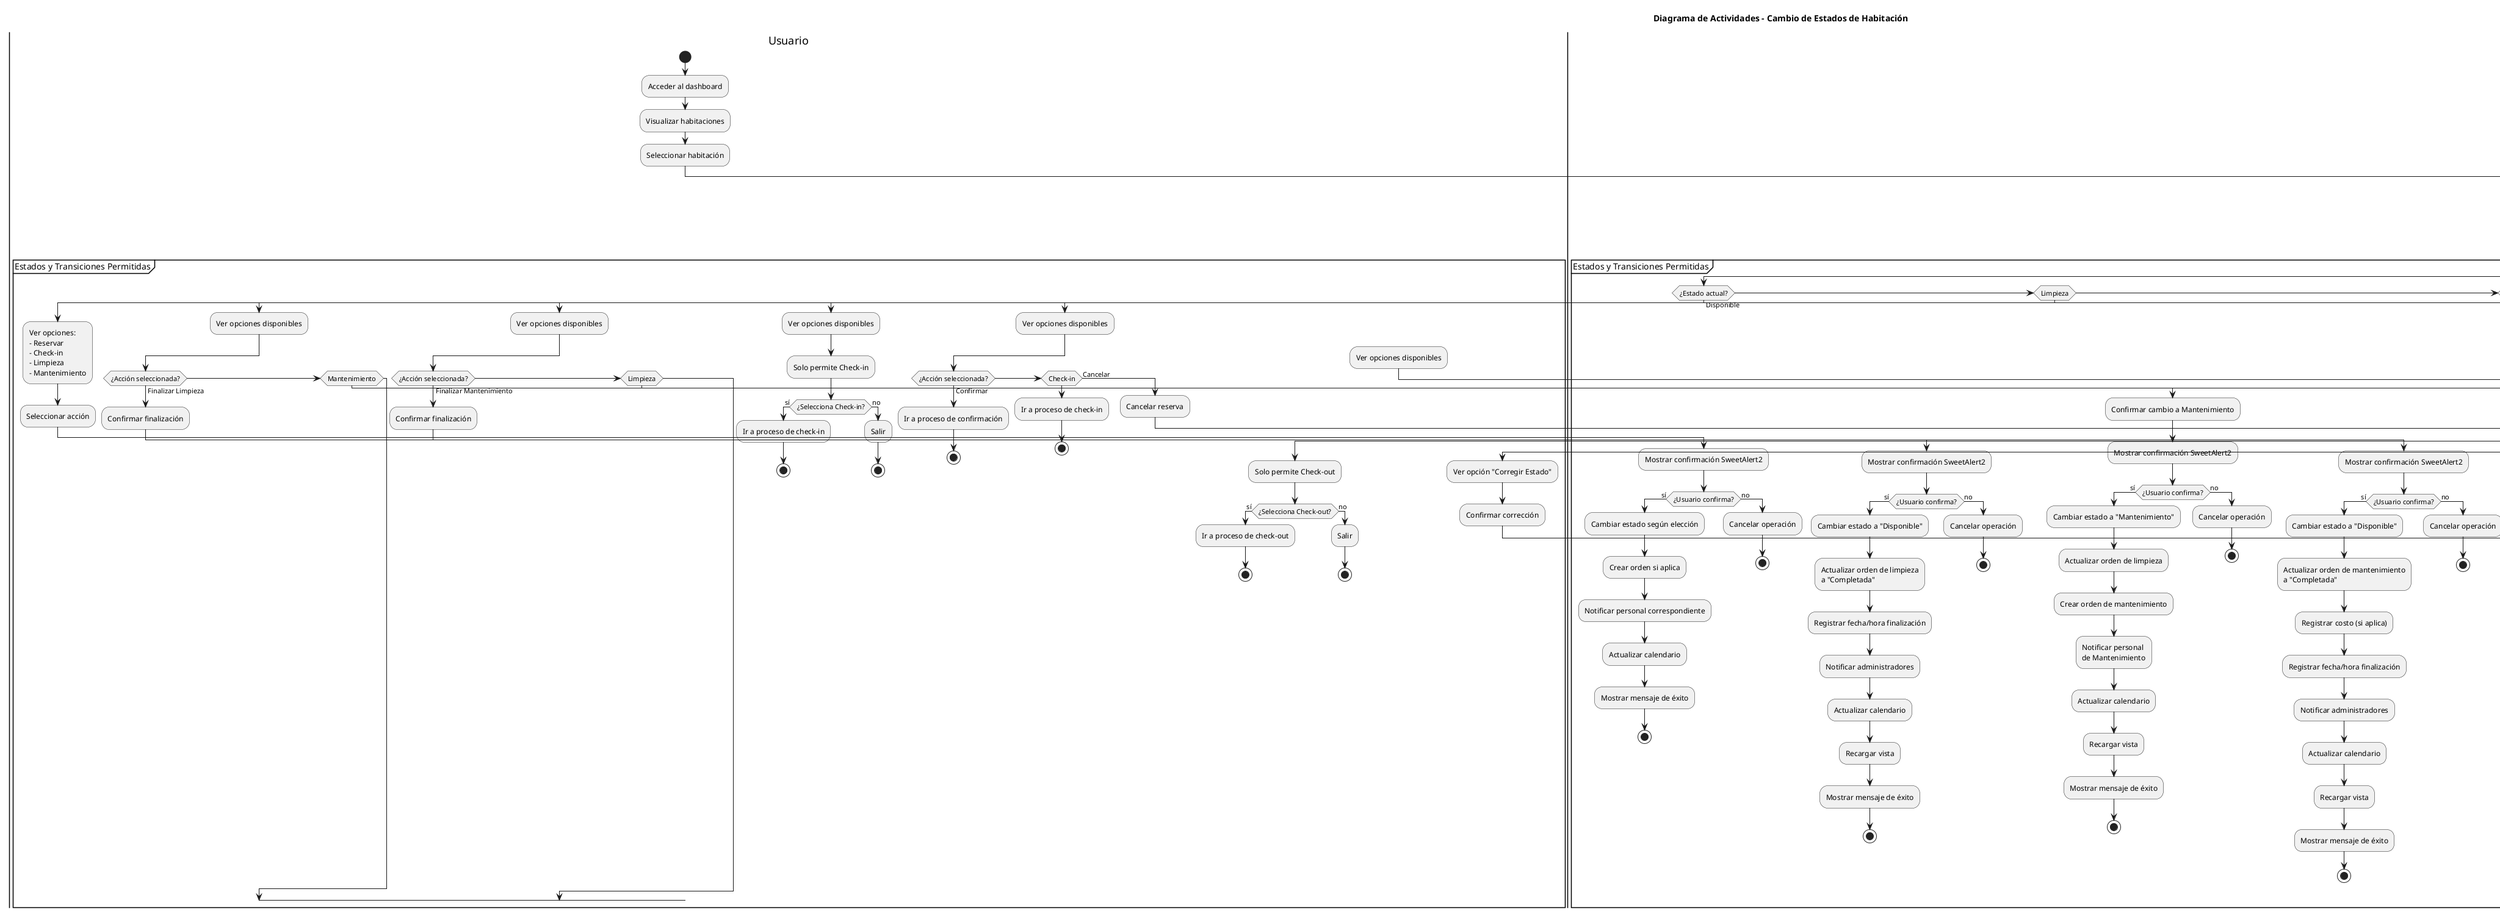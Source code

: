 @startuml Cambio_Estados_Habitacion
title Diagrama de Actividades - Cambio de Estados de Habitación

|Usuario|
start
:Acceder al dashboard;
:Visualizar habitaciones;
:Seleccionar habitación;

|Sistema|
:Verificar estado actual;

note right
  Estados posibles:
  - Disponible
  - Limpieza
  - Mantenimiento
  - Reservada-Confirmada
  - Reservada-Pendiente
  - Ocupada
end note

partition "Estados y Transiciones Permitidas" {
  
  if (¿Estado actual?) then (Disponible)
    |Usuario|
    :Ver opciones:
    - Reservar
    - Check-in
    - Limpieza
    - Mantenimiento;
    
    :Seleccionar acción;
    
    |Sistema|
    :Mostrar confirmación SweetAlert2;
    
    if (¿Usuario confirma?) then (sí)
      :Cambiar estado según elección;
      :Crear orden si aplica;
      :Notificar personal correspondiente;
      :Actualizar calendario;
      :Mostrar mensaje de éxito;
      stop
    else (no)
      :Cancelar operación;
      stop
    endif
    
  elseif (Limpieza) then
    |Usuario|
    :Ver opciones disponibles;
    
    if (¿Acción seleccionada?) then (Finalizar Limpieza)
      :Confirmar finalización;
      
      |Sistema|
      :Mostrar confirmación SweetAlert2;
      
      if (¿Usuario confirma?) then (sí)
        :Cambiar estado a "Disponible";
        :Actualizar orden de limpieza\na "Completada";
        :Registrar fecha/hora finalización;
        :Notificar administradores;
        :Actualizar calendario;
        :Recargar vista;
        :Mostrar mensaje de éxito;
        stop
      else (no)
        :Cancelar operación;
        stop
      endif
      
    elseif (Mantenimiento) then
      :Confirmar cambio a Mantenimiento;
      
      |Sistema|
      :Mostrar confirmación SweetAlert2;
      
      if (¿Usuario confirma?) then (sí)
        :Cambiar estado a "Mantenimiento";
        :Actualizar orden de limpieza;
        :Crear orden de mantenimiento;
        :Notificar personal\nde Mantenimiento;
        :Actualizar calendario;
        :Recargar vista;
        :Mostrar mensaje de éxito;
        stop
      else (no)
        :Cancelar operación;
        stop
      endif
    endif
    
  elseif (Mantenimiento) then
    |Usuario|
    :Ver opciones disponibles;
    
    if (¿Acción seleccionada?) then (Finalizar Mantenimiento)
      :Confirmar finalización;
      
      |Sistema|
      :Mostrar confirmación SweetAlert2;
      
      if (¿Usuario confirma?) then (sí)
        :Cambiar estado a "Disponible";
        :Actualizar orden de mantenimiento\na "Completada";
        :Registrar costo (si aplica);
        :Registrar fecha/hora finalización;
        :Notificar administradores;
        :Actualizar calendario;
        :Recargar vista;
        :Mostrar mensaje de éxito;
        stop
      else (no)
        :Cancelar operación;
        stop
      endif
      
    elseif (Limpieza) then
      :Confirmar cambio a Limpieza;
      
      |Sistema|
      :Mostrar confirmación SweetAlert2;
      
      if (¿Usuario confirma?) then (sí)
        :Cambiar estado a "Limpieza";
        :Actualizar orden de mantenimiento;
        :Crear orden de limpieza;
        :Notificar personal\nMantenimiento/Recepcionista;
        :Actualizar calendario;
        :Recargar vista;
        :Mostrar mensaje de éxito;
        stop
      else (no)
        :Cancelar operación;
        stop
      endif
    endif
    
  elseif (Reservada-Confirmada) then
    |Usuario|
    :Ver opciones disponibles;
    :Solo permite Check-in;
    
    if (¿Selecciona Check-in?) then (sí)
      :Ir a proceso de check-in;
      stop
    else (no)
      :Salir;
      stop
    endif
    
  elseif (Reservada-Pendiente) then
    |Usuario|
    :Ver opciones disponibles;
    
    if (¿Acción seleccionada?) then (Confirmar)
      :Ir a proceso de confirmación;
      stop
      
    elseif (Check-in) then
      :Ir a proceso de check-in;
      stop
      
    else (Cancelar)
      :Cancelar reserva;
      |Sistema|
      :Cambiar estado a "Disponible";
      :Liberar habitación;
      :Notificar cliente;
      stop
    endif
    
  else
    |Usuario|
    :Ver opciones disponibles;
    
    |Sistema|
    :Verificar reserva activa;
    
    if (¿Tiene reserva activa?) then (sí)
      |Usuario|
      :Solo permite Check-out;
      
      if (¿Selecciona Check-out?) then (sí)
        :Ir a proceso de check-out;
        stop
      else (no)
        :Salir;
        stop
      endif
      
    else (no - Estado inconsistente)
      |Usuario|
      :Ver opción "Corregir Estado";
      :Confirmar corrección;
      
      |Sistema|
      :Mostrar advertencia SweetAlert2;
      note right
        "Habitación marcada como Ocupada
        sin reserva activa"
      end note
      
      if (¿Usuario confirma corrección?) then (sí)
        :Cambiar estado a "Disponible";
        :Registrar corrección en logs;
        :Notificar administradores;
        :Actualizar calendario;
        :Recargar vista;
        :Mostrar mensaje de éxito;
        stop
      else (no)
        :Cancelar operación;
        stop
      endif
    endif
  endif
}

@enduml

